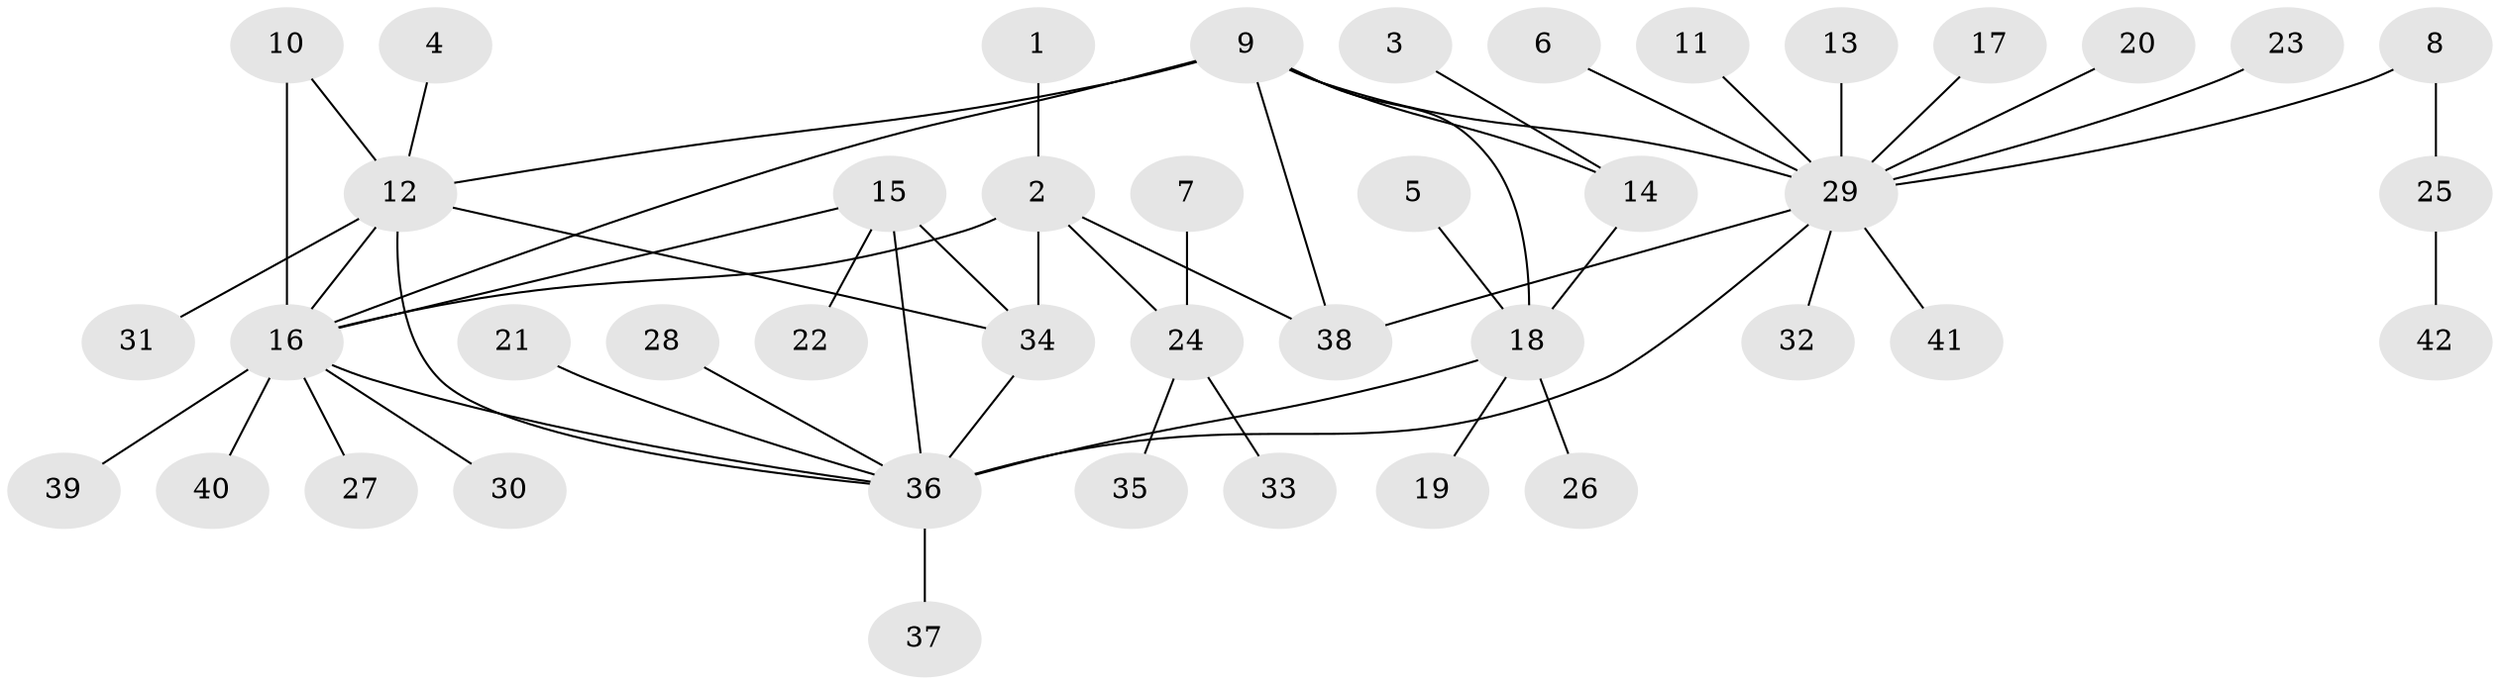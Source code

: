 // original degree distribution, {9: 0.03614457831325301, 5: 0.07228915662650602, 6: 0.060240963855421686, 7: 0.024096385542168676, 3: 0.03614457831325301, 4: 0.04819277108433735, 8: 0.03614457831325301, 1: 0.5783132530120482, 2: 0.10843373493975904}
// Generated by graph-tools (version 1.1) at 2025/50/03/09/25 03:50:27]
// undirected, 42 vertices, 53 edges
graph export_dot {
graph [start="1"]
  node [color=gray90,style=filled];
  1;
  2;
  3;
  4;
  5;
  6;
  7;
  8;
  9;
  10;
  11;
  12;
  13;
  14;
  15;
  16;
  17;
  18;
  19;
  20;
  21;
  22;
  23;
  24;
  25;
  26;
  27;
  28;
  29;
  30;
  31;
  32;
  33;
  34;
  35;
  36;
  37;
  38;
  39;
  40;
  41;
  42;
  1 -- 2 [weight=1.0];
  2 -- 16 [weight=1.0];
  2 -- 24 [weight=1.0];
  2 -- 34 [weight=1.0];
  2 -- 38 [weight=3.0];
  3 -- 14 [weight=1.0];
  4 -- 12 [weight=1.0];
  5 -- 18 [weight=1.0];
  6 -- 29 [weight=1.0];
  7 -- 24 [weight=1.0];
  8 -- 25 [weight=1.0];
  8 -- 29 [weight=3.0];
  9 -- 12 [weight=1.0];
  9 -- 14 [weight=2.0];
  9 -- 16 [weight=2.0];
  9 -- 18 [weight=2.0];
  9 -- 29 [weight=1.0];
  9 -- 38 [weight=1.0];
  10 -- 12 [weight=1.0];
  10 -- 16 [weight=1.0];
  11 -- 29 [weight=1.0];
  12 -- 16 [weight=2.0];
  12 -- 31 [weight=1.0];
  12 -- 34 [weight=1.0];
  12 -- 36 [weight=2.0];
  13 -- 29 [weight=1.0];
  14 -- 18 [weight=1.0];
  15 -- 16 [weight=1.0];
  15 -- 22 [weight=1.0];
  15 -- 34 [weight=2.0];
  15 -- 36 [weight=2.0];
  16 -- 27 [weight=1.0];
  16 -- 30 [weight=1.0];
  16 -- 36 [weight=1.0];
  16 -- 39 [weight=1.0];
  16 -- 40 [weight=1.0];
  17 -- 29 [weight=1.0];
  18 -- 19 [weight=1.0];
  18 -- 26 [weight=1.0];
  18 -- 36 [weight=1.0];
  20 -- 29 [weight=1.0];
  21 -- 36 [weight=1.0];
  23 -- 29 [weight=1.0];
  24 -- 33 [weight=1.0];
  24 -- 35 [weight=1.0];
  25 -- 42 [weight=1.0];
  28 -- 36 [weight=1.0];
  29 -- 32 [weight=1.0];
  29 -- 36 [weight=2.0];
  29 -- 38 [weight=1.0];
  29 -- 41 [weight=1.0];
  34 -- 36 [weight=1.0];
  36 -- 37 [weight=1.0];
}
